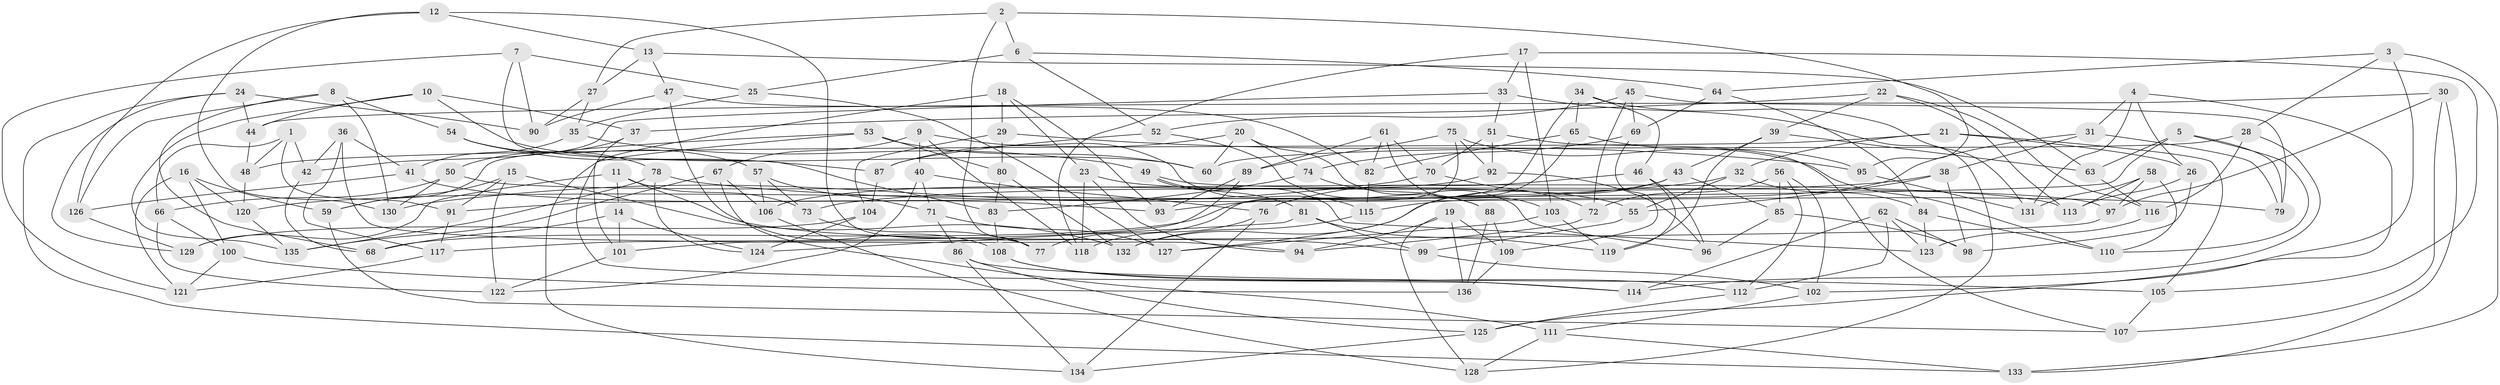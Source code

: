 // coarse degree distribution, {4: 0.3614457831325301, 6: 0.6144578313253012, 5: 0.024096385542168676}
// Generated by graph-tools (version 1.1) at 2025/42/03/06/25 10:42:21]
// undirected, 136 vertices, 272 edges
graph export_dot {
graph [start="1"]
  node [color=gray90,style=filled];
  1;
  2;
  3;
  4;
  5;
  6;
  7;
  8;
  9;
  10;
  11;
  12;
  13;
  14;
  15;
  16;
  17;
  18;
  19;
  20;
  21;
  22;
  23;
  24;
  25;
  26;
  27;
  28;
  29;
  30;
  31;
  32;
  33;
  34;
  35;
  36;
  37;
  38;
  39;
  40;
  41;
  42;
  43;
  44;
  45;
  46;
  47;
  48;
  49;
  50;
  51;
  52;
  53;
  54;
  55;
  56;
  57;
  58;
  59;
  60;
  61;
  62;
  63;
  64;
  65;
  66;
  67;
  68;
  69;
  70;
  71;
  72;
  73;
  74;
  75;
  76;
  77;
  78;
  79;
  80;
  81;
  82;
  83;
  84;
  85;
  86;
  87;
  88;
  89;
  90;
  91;
  92;
  93;
  94;
  95;
  96;
  97;
  98;
  99;
  100;
  101;
  102;
  103;
  104;
  105;
  106;
  107;
  108;
  109;
  110;
  111;
  112;
  113;
  114;
  115;
  116;
  117;
  118;
  119;
  120;
  121;
  122;
  123;
  124;
  125;
  126;
  127;
  128;
  129;
  130;
  131;
  132;
  133;
  134;
  135;
  136;
  1 -- 91;
  1 -- 42;
  1 -- 66;
  1 -- 48;
  2 -- 6;
  2 -- 27;
  2 -- 95;
  2 -- 77;
  3 -- 102;
  3 -- 133;
  3 -- 64;
  3 -- 28;
  4 -- 31;
  4 -- 125;
  4 -- 26;
  4 -- 131;
  5 -- 79;
  5 -- 91;
  5 -- 63;
  5 -- 110;
  6 -- 25;
  6 -- 64;
  6 -- 52;
  7 -- 90;
  7 -- 25;
  7 -- 83;
  7 -- 121;
  8 -- 54;
  8 -- 130;
  8 -- 126;
  8 -- 68;
  9 -- 118;
  9 -- 67;
  9 -- 40;
  9 -- 115;
  10 -- 37;
  10 -- 60;
  10 -- 135;
  10 -- 44;
  11 -- 129;
  11 -- 14;
  11 -- 99;
  11 -- 73;
  12 -- 130;
  12 -- 13;
  12 -- 77;
  12 -- 126;
  13 -- 47;
  13 -- 63;
  13 -- 27;
  14 -- 101;
  14 -- 68;
  14 -- 124;
  15 -- 91;
  15 -- 59;
  15 -- 122;
  15 -- 132;
  16 -- 100;
  16 -- 59;
  16 -- 121;
  16 -- 120;
  17 -- 118;
  17 -- 103;
  17 -- 33;
  17 -- 105;
  18 -- 93;
  18 -- 101;
  18 -- 23;
  18 -- 29;
  19 -- 94;
  19 -- 128;
  19 -- 109;
  19 -- 136;
  20 -- 96;
  20 -- 87;
  20 -- 74;
  20 -- 60;
  21 -- 26;
  21 -- 105;
  21 -- 32;
  21 -- 48;
  22 -- 116;
  22 -- 113;
  22 -- 39;
  22 -- 37;
  23 -- 55;
  23 -- 118;
  23 -- 94;
  24 -- 90;
  24 -- 129;
  24 -- 44;
  24 -- 133;
  25 -- 35;
  25 -- 127;
  26 -- 98;
  26 -- 113;
  27 -- 90;
  27 -- 35;
  28 -- 116;
  28 -- 60;
  28 -- 114;
  29 -- 80;
  29 -- 104;
  29 -- 95;
  30 -- 97;
  30 -- 107;
  30 -- 44;
  30 -- 133;
  31 -- 115;
  31 -- 38;
  31 -- 79;
  32 -- 120;
  32 -- 55;
  32 -- 84;
  33 -- 51;
  33 -- 128;
  33 -- 42;
  34 -- 46;
  34 -- 65;
  34 -- 68;
  34 -- 131;
  35 -- 49;
  35 -- 41;
  36 -- 42;
  36 -- 117;
  36 -- 41;
  36 -- 94;
  37 -- 50;
  37 -- 114;
  38 -- 55;
  38 -- 98;
  38 -- 73;
  39 -- 43;
  39 -- 119;
  39 -- 63;
  40 -- 76;
  40 -- 122;
  40 -- 71;
  41 -- 126;
  41 -- 93;
  42 -- 68;
  43 -- 85;
  43 -- 93;
  43 -- 132;
  44 -- 48;
  45 -- 79;
  45 -- 69;
  45 -- 72;
  45 -- 52;
  46 -- 96;
  46 -- 76;
  46 -- 119;
  47 -- 82;
  47 -- 90;
  47 -- 108;
  48 -- 120;
  49 -- 123;
  49 -- 97;
  49 -- 81;
  50 -- 130;
  50 -- 66;
  50 -- 113;
  51 -- 107;
  51 -- 92;
  51 -- 70;
  52 -- 88;
  52 -- 87;
  53 -- 80;
  53 -- 134;
  53 -- 60;
  53 -- 59;
  54 -- 78;
  54 -- 87;
  54 -- 57;
  55 -- 99;
  56 -- 112;
  56 -- 85;
  56 -- 102;
  56 -- 72;
  57 -- 73;
  57 -- 106;
  57 -- 71;
  58 -- 113;
  58 -- 110;
  58 -- 97;
  58 -- 131;
  59 -- 107;
  61 -- 89;
  61 -- 70;
  61 -- 82;
  61 -- 103;
  62 -- 123;
  62 -- 98;
  62 -- 114;
  62 -- 112;
  63 -- 116;
  64 -- 84;
  64 -- 69;
  65 -- 82;
  65 -- 127;
  65 -- 95;
  66 -- 100;
  66 -- 122;
  67 -- 111;
  67 -- 106;
  67 -- 135;
  69 -- 109;
  69 -- 74;
  70 -- 72;
  70 -- 130;
  71 -- 127;
  71 -- 86;
  72 -- 94;
  73 -- 77;
  74 -- 83;
  74 -- 88;
  75 -- 89;
  75 -- 110;
  75 -- 92;
  75 -- 77;
  76 -- 134;
  76 -- 118;
  78 -- 79;
  78 -- 124;
  78 -- 135;
  80 -- 83;
  80 -- 132;
  81 -- 99;
  81 -- 124;
  81 -- 119;
  82 -- 115;
  83 -- 108;
  84 -- 110;
  84 -- 123;
  85 -- 96;
  85 -- 98;
  86 -- 105;
  86 -- 134;
  86 -- 125;
  87 -- 104;
  88 -- 109;
  88 -- 136;
  89 -- 117;
  89 -- 93;
  91 -- 117;
  92 -- 106;
  92 -- 96;
  95 -- 131;
  97 -- 101;
  99 -- 102;
  100 -- 136;
  100 -- 121;
  101 -- 122;
  102 -- 111;
  103 -- 119;
  103 -- 127;
  104 -- 124;
  104 -- 129;
  105 -- 107;
  106 -- 128;
  108 -- 112;
  108 -- 114;
  109 -- 136;
  111 -- 128;
  111 -- 133;
  112 -- 125;
  115 -- 132;
  116 -- 123;
  117 -- 121;
  120 -- 135;
  125 -- 134;
  126 -- 129;
}

